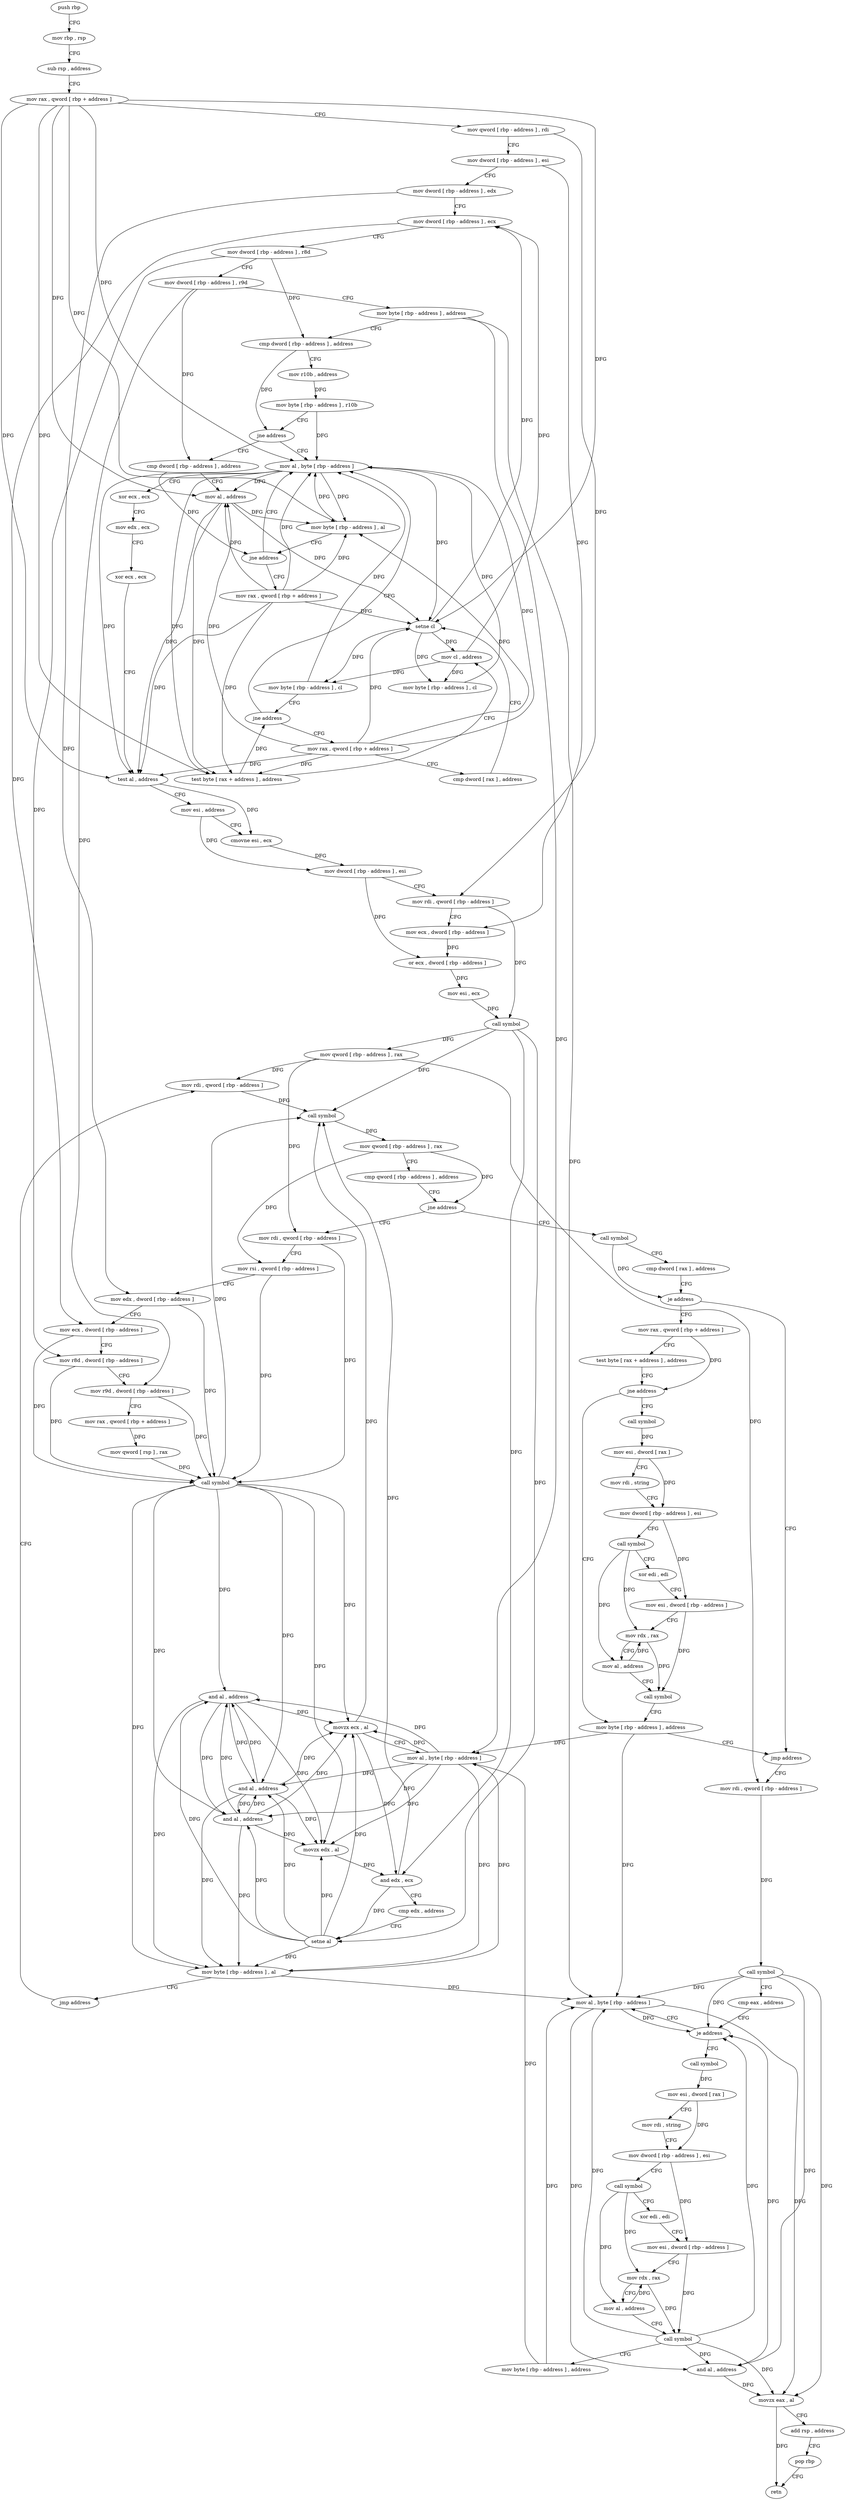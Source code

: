digraph "func" {
"4205136" [label = "push rbp" ]
"4205137" [label = "mov rbp , rsp" ]
"4205140" [label = "sub rsp , address" ]
"4205144" [label = "mov rax , qword [ rbp + address ]" ]
"4205148" [label = "mov qword [ rbp - address ] , rdi" ]
"4205152" [label = "mov dword [ rbp - address ] , esi" ]
"4205155" [label = "mov dword [ rbp - address ] , edx" ]
"4205158" [label = "mov dword [ rbp - address ] , ecx" ]
"4205161" [label = "mov dword [ rbp - address ] , r8d" ]
"4205165" [label = "mov dword [ rbp - address ] , r9d" ]
"4205169" [label = "mov byte [ rbp - address ] , address" ]
"4205173" [label = "cmp dword [ rbp - address ] , address" ]
"4205177" [label = "mov r10b , address" ]
"4205180" [label = "mov byte [ rbp - address ] , r10b" ]
"4205184" [label = "jne address" ]
"4205237" [label = "mov al , byte [ rbp - address ]" ]
"4205190" [label = "cmp dword [ rbp - address ] , address" ]
"4205240" [label = "xor ecx , ecx" ]
"4205242" [label = "mov edx , ecx" ]
"4205244" [label = "xor ecx , ecx" ]
"4205246" [label = "test al , address" ]
"4205248" [label = "mov esi , address" ]
"4205253" [label = "cmovne esi , ecx" ]
"4205256" [label = "mov dword [ rbp - address ] , esi" ]
"4205259" [label = "mov rdi , qword [ rbp - address ]" ]
"4205263" [label = "mov ecx , dword [ rbp - address ]" ]
"4205266" [label = "or ecx , dword [ rbp - address ]" ]
"4205269" [label = "mov esi , ecx" ]
"4205271" [label = "call symbol" ]
"4205276" [label = "mov qword [ rbp - address ] , rax" ]
"4205280" [label = "mov rdi , qword [ rbp - address ]" ]
"4205194" [label = "mov al , address" ]
"4205196" [label = "mov byte [ rbp - address ] , al" ]
"4205199" [label = "jne address" ]
"4205205" [label = "mov rax , qword [ rbp + address ]" ]
"4205381" [label = "mov rdi , qword [ rbp - address ]" ]
"4205385" [label = "mov rsi , qword [ rbp - address ]" ]
"4205389" [label = "mov edx , dword [ rbp - address ]" ]
"4205392" [label = "mov ecx , dword [ rbp - address ]" ]
"4205395" [label = "mov r8d , dword [ rbp - address ]" ]
"4205399" [label = "mov r9d , dword [ rbp - address ]" ]
"4205403" [label = "mov rax , qword [ rbp + address ]" ]
"4205407" [label = "mov qword [ rsp ] , rax" ]
"4205411" [label = "call symbol" ]
"4205416" [label = "and al , address" ]
"4205418" [label = "movzx ecx , al" ]
"4205421" [label = "mov al , byte [ rbp - address ]" ]
"4205424" [label = "and al , address" ]
"4205426" [label = "movzx edx , al" ]
"4205429" [label = "and edx , ecx" ]
"4205431" [label = "cmp edx , address" ]
"4205434" [label = "setne al" ]
"4205437" [label = "and al , address" ]
"4205439" [label = "mov byte [ rbp - address ] , al" ]
"4205442" [label = "jmp address" ]
"4205304" [label = "call symbol" ]
"4205309" [label = "cmp dword [ rax ] , address" ]
"4205312" [label = "je address" ]
"4205376" [label = "jmp address" ]
"4205318" [label = "mov rax , qword [ rbp + address ]" ]
"4205209" [label = "test byte [ rax + address ] , address" ]
"4205213" [label = "mov cl , address" ]
"4205215" [label = "mov byte [ rbp - address ] , cl" ]
"4205218" [label = "jne address" ]
"4205224" [label = "mov rax , qword [ rbp + address ]" ]
"4205284" [label = "call symbol" ]
"4205289" [label = "mov qword [ rbp - address ] , rax" ]
"4205293" [label = "cmp qword [ rbp - address ] , address" ]
"4205298" [label = "jne address" ]
"4205447" [label = "mov rdi , qword [ rbp - address ]" ]
"4205322" [label = "test byte [ rax + address ] , address" ]
"4205326" [label = "jne address" ]
"4205372" [label = "mov byte [ rbp - address ] , address" ]
"4205332" [label = "call symbol" ]
"4205228" [label = "cmp dword [ rax ] , address" ]
"4205231" [label = "setne cl" ]
"4205234" [label = "mov byte [ rbp - address ] , cl" ]
"4205451" [label = "call symbol" ]
"4205456" [label = "cmp eax , address" ]
"4205459" [label = "je address" ]
"4205509" [label = "mov al , byte [ rbp - address ]" ]
"4205465" [label = "call symbol" ]
"4205337" [label = "mov esi , dword [ rax ]" ]
"4205339" [label = "mov rdi , string" ]
"4205349" [label = "mov dword [ rbp - address ] , esi" ]
"4205352" [label = "call symbol" ]
"4205357" [label = "xor edi , edi" ]
"4205359" [label = "mov esi , dword [ rbp - address ]" ]
"4205362" [label = "mov rdx , rax" ]
"4205365" [label = "mov al , address" ]
"4205367" [label = "call symbol" ]
"4205512" [label = "and al , address" ]
"4205514" [label = "movzx eax , al" ]
"4205517" [label = "add rsp , address" ]
"4205521" [label = "pop rbp" ]
"4205522" [label = "retn" ]
"4205470" [label = "mov esi , dword [ rax ]" ]
"4205472" [label = "mov rdi , string" ]
"4205482" [label = "mov dword [ rbp - address ] , esi" ]
"4205485" [label = "call symbol" ]
"4205490" [label = "xor edi , edi" ]
"4205492" [label = "mov esi , dword [ rbp - address ]" ]
"4205495" [label = "mov rdx , rax" ]
"4205498" [label = "mov al , address" ]
"4205500" [label = "call symbol" ]
"4205505" [label = "mov byte [ rbp - address ] , address" ]
"4205136" -> "4205137" [ label = "CFG" ]
"4205137" -> "4205140" [ label = "CFG" ]
"4205140" -> "4205144" [ label = "CFG" ]
"4205144" -> "4205148" [ label = "CFG" ]
"4205144" -> "4205237" [ label = "DFG" ]
"4205144" -> "4205246" [ label = "DFG" ]
"4205144" -> "4205194" [ label = "DFG" ]
"4205144" -> "4205196" [ label = "DFG" ]
"4205144" -> "4205209" [ label = "DFG" ]
"4205144" -> "4205231" [ label = "DFG" ]
"4205148" -> "4205152" [ label = "CFG" ]
"4205148" -> "4205259" [ label = "DFG" ]
"4205152" -> "4205155" [ label = "CFG" ]
"4205152" -> "4205263" [ label = "DFG" ]
"4205155" -> "4205158" [ label = "CFG" ]
"4205155" -> "4205389" [ label = "DFG" ]
"4205158" -> "4205161" [ label = "CFG" ]
"4205158" -> "4205392" [ label = "DFG" ]
"4205161" -> "4205165" [ label = "CFG" ]
"4205161" -> "4205173" [ label = "DFG" ]
"4205161" -> "4205395" [ label = "DFG" ]
"4205165" -> "4205169" [ label = "CFG" ]
"4205165" -> "4205190" [ label = "DFG" ]
"4205165" -> "4205399" [ label = "DFG" ]
"4205169" -> "4205173" [ label = "CFG" ]
"4205169" -> "4205421" [ label = "DFG" ]
"4205169" -> "4205509" [ label = "DFG" ]
"4205173" -> "4205177" [ label = "CFG" ]
"4205173" -> "4205184" [ label = "DFG" ]
"4205177" -> "4205180" [ label = "DFG" ]
"4205180" -> "4205184" [ label = "CFG" ]
"4205180" -> "4205237" [ label = "DFG" ]
"4205184" -> "4205237" [ label = "CFG" ]
"4205184" -> "4205190" [ label = "CFG" ]
"4205237" -> "4205240" [ label = "CFG" ]
"4205237" -> "4205246" [ label = "DFG" ]
"4205237" -> "4205194" [ label = "DFG" ]
"4205237" -> "4205196" [ label = "DFG" ]
"4205237" -> "4205209" [ label = "DFG" ]
"4205237" -> "4205231" [ label = "DFG" ]
"4205190" -> "4205194" [ label = "CFG" ]
"4205190" -> "4205199" [ label = "DFG" ]
"4205240" -> "4205242" [ label = "CFG" ]
"4205242" -> "4205244" [ label = "CFG" ]
"4205244" -> "4205246" [ label = "CFG" ]
"4205246" -> "4205248" [ label = "CFG" ]
"4205246" -> "4205253" [ label = "DFG" ]
"4205248" -> "4205253" [ label = "CFG" ]
"4205248" -> "4205256" [ label = "DFG" ]
"4205253" -> "4205256" [ label = "DFG" ]
"4205256" -> "4205259" [ label = "CFG" ]
"4205256" -> "4205266" [ label = "DFG" ]
"4205259" -> "4205263" [ label = "CFG" ]
"4205259" -> "4205271" [ label = "DFG" ]
"4205263" -> "4205266" [ label = "DFG" ]
"4205266" -> "4205269" [ label = "DFG" ]
"4205269" -> "4205271" [ label = "DFG" ]
"4205271" -> "4205276" [ label = "DFG" ]
"4205271" -> "4205284" [ label = "DFG" ]
"4205271" -> "4205429" [ label = "DFG" ]
"4205271" -> "4205434" [ label = "DFG" ]
"4205276" -> "4205280" [ label = "DFG" ]
"4205276" -> "4205381" [ label = "DFG" ]
"4205276" -> "4205447" [ label = "DFG" ]
"4205280" -> "4205284" [ label = "DFG" ]
"4205194" -> "4205196" [ label = "DFG" ]
"4205194" -> "4205246" [ label = "DFG" ]
"4205194" -> "4205209" [ label = "DFG" ]
"4205194" -> "4205231" [ label = "DFG" ]
"4205196" -> "4205199" [ label = "CFG" ]
"4205196" -> "4205237" [ label = "DFG" ]
"4205199" -> "4205237" [ label = "CFG" ]
"4205199" -> "4205205" [ label = "CFG" ]
"4205205" -> "4205209" [ label = "DFG" ]
"4205205" -> "4205246" [ label = "DFG" ]
"4205205" -> "4205194" [ label = "DFG" ]
"4205205" -> "4205196" [ label = "DFG" ]
"4205205" -> "4205237" [ label = "DFG" ]
"4205205" -> "4205231" [ label = "DFG" ]
"4205381" -> "4205385" [ label = "CFG" ]
"4205381" -> "4205411" [ label = "DFG" ]
"4205385" -> "4205389" [ label = "CFG" ]
"4205385" -> "4205411" [ label = "DFG" ]
"4205389" -> "4205392" [ label = "CFG" ]
"4205389" -> "4205411" [ label = "DFG" ]
"4205392" -> "4205395" [ label = "CFG" ]
"4205392" -> "4205411" [ label = "DFG" ]
"4205395" -> "4205399" [ label = "CFG" ]
"4205395" -> "4205411" [ label = "DFG" ]
"4205399" -> "4205403" [ label = "CFG" ]
"4205399" -> "4205411" [ label = "DFG" ]
"4205403" -> "4205407" [ label = "DFG" ]
"4205407" -> "4205411" [ label = "DFG" ]
"4205411" -> "4205416" [ label = "DFG" ]
"4205411" -> "4205284" [ label = "DFG" ]
"4205411" -> "4205418" [ label = "DFG" ]
"4205411" -> "4205424" [ label = "DFG" ]
"4205411" -> "4205426" [ label = "DFG" ]
"4205411" -> "4205437" [ label = "DFG" ]
"4205411" -> "4205439" [ label = "DFG" ]
"4205416" -> "4205418" [ label = "DFG" ]
"4205416" -> "4205424" [ label = "DFG" ]
"4205416" -> "4205426" [ label = "DFG" ]
"4205416" -> "4205437" [ label = "DFG" ]
"4205416" -> "4205439" [ label = "DFG" ]
"4205418" -> "4205421" [ label = "CFG" ]
"4205418" -> "4205284" [ label = "DFG" ]
"4205418" -> "4205429" [ label = "DFG" ]
"4205421" -> "4205424" [ label = "DFG" ]
"4205421" -> "4205416" [ label = "DFG" ]
"4205421" -> "4205418" [ label = "DFG" ]
"4205421" -> "4205426" [ label = "DFG" ]
"4205421" -> "4205437" [ label = "DFG" ]
"4205421" -> "4205439" [ label = "DFG" ]
"4205424" -> "4205426" [ label = "DFG" ]
"4205424" -> "4205416" [ label = "DFG" ]
"4205424" -> "4205418" [ label = "DFG" ]
"4205424" -> "4205437" [ label = "DFG" ]
"4205424" -> "4205439" [ label = "DFG" ]
"4205426" -> "4205429" [ label = "DFG" ]
"4205429" -> "4205431" [ label = "CFG" ]
"4205429" -> "4205284" [ label = "DFG" ]
"4205429" -> "4205434" [ label = "DFG" ]
"4205431" -> "4205434" [ label = "CFG" ]
"4205434" -> "4205437" [ label = "DFG" ]
"4205434" -> "4205416" [ label = "DFG" ]
"4205434" -> "4205418" [ label = "DFG" ]
"4205434" -> "4205424" [ label = "DFG" ]
"4205434" -> "4205426" [ label = "DFG" ]
"4205434" -> "4205439" [ label = "DFG" ]
"4205437" -> "4205439" [ label = "DFG" ]
"4205437" -> "4205416" [ label = "DFG" ]
"4205437" -> "4205418" [ label = "DFG" ]
"4205437" -> "4205424" [ label = "DFG" ]
"4205437" -> "4205426" [ label = "DFG" ]
"4205439" -> "4205442" [ label = "CFG" ]
"4205439" -> "4205421" [ label = "DFG" ]
"4205439" -> "4205509" [ label = "DFG" ]
"4205442" -> "4205280" [ label = "CFG" ]
"4205304" -> "4205309" [ label = "CFG" ]
"4205304" -> "4205312" [ label = "DFG" ]
"4205309" -> "4205312" [ label = "CFG" ]
"4205312" -> "4205376" [ label = "CFG" ]
"4205312" -> "4205318" [ label = "CFG" ]
"4205376" -> "4205447" [ label = "CFG" ]
"4205318" -> "4205322" [ label = "CFG" ]
"4205318" -> "4205326" [ label = "DFG" ]
"4205209" -> "4205213" [ label = "CFG" ]
"4205209" -> "4205218" [ label = "DFG" ]
"4205213" -> "4205215" [ label = "DFG" ]
"4205213" -> "4205158" [ label = "DFG" ]
"4205213" -> "4205234" [ label = "DFG" ]
"4205215" -> "4205218" [ label = "CFG" ]
"4205215" -> "4205237" [ label = "DFG" ]
"4205218" -> "4205237" [ label = "CFG" ]
"4205218" -> "4205224" [ label = "CFG" ]
"4205224" -> "4205228" [ label = "CFG" ]
"4205224" -> "4205246" [ label = "DFG" ]
"4205224" -> "4205194" [ label = "DFG" ]
"4205224" -> "4205196" [ label = "DFG" ]
"4205224" -> "4205209" [ label = "DFG" ]
"4205224" -> "4205237" [ label = "DFG" ]
"4205224" -> "4205231" [ label = "DFG" ]
"4205284" -> "4205289" [ label = "DFG" ]
"4205289" -> "4205293" [ label = "CFG" ]
"4205289" -> "4205298" [ label = "DFG" ]
"4205289" -> "4205385" [ label = "DFG" ]
"4205293" -> "4205298" [ label = "CFG" ]
"4205298" -> "4205381" [ label = "CFG" ]
"4205298" -> "4205304" [ label = "CFG" ]
"4205447" -> "4205451" [ label = "DFG" ]
"4205322" -> "4205326" [ label = "CFG" ]
"4205326" -> "4205372" [ label = "CFG" ]
"4205326" -> "4205332" [ label = "CFG" ]
"4205372" -> "4205376" [ label = "CFG" ]
"4205372" -> "4205421" [ label = "DFG" ]
"4205372" -> "4205509" [ label = "DFG" ]
"4205332" -> "4205337" [ label = "DFG" ]
"4205228" -> "4205231" [ label = "CFG" ]
"4205231" -> "4205234" [ label = "DFG" ]
"4205231" -> "4205158" [ label = "DFG" ]
"4205231" -> "4205213" [ label = "DFG" ]
"4205231" -> "4205215" [ label = "DFG" ]
"4205234" -> "4205237" [ label = "DFG" ]
"4205451" -> "4205456" [ label = "CFG" ]
"4205451" -> "4205459" [ label = "DFG" ]
"4205451" -> "4205509" [ label = "DFG" ]
"4205451" -> "4205512" [ label = "DFG" ]
"4205451" -> "4205514" [ label = "DFG" ]
"4205456" -> "4205459" [ label = "CFG" ]
"4205459" -> "4205509" [ label = "CFG" ]
"4205459" -> "4205465" [ label = "CFG" ]
"4205509" -> "4205512" [ label = "DFG" ]
"4205509" -> "4205459" [ label = "DFG" ]
"4205509" -> "4205514" [ label = "DFG" ]
"4205465" -> "4205470" [ label = "DFG" ]
"4205337" -> "4205339" [ label = "CFG" ]
"4205337" -> "4205349" [ label = "DFG" ]
"4205339" -> "4205349" [ label = "CFG" ]
"4205349" -> "4205352" [ label = "CFG" ]
"4205349" -> "4205359" [ label = "DFG" ]
"4205352" -> "4205357" [ label = "CFG" ]
"4205352" -> "4205362" [ label = "DFG" ]
"4205352" -> "4205365" [ label = "DFG" ]
"4205357" -> "4205359" [ label = "CFG" ]
"4205359" -> "4205362" [ label = "CFG" ]
"4205359" -> "4205367" [ label = "DFG" ]
"4205362" -> "4205365" [ label = "CFG" ]
"4205362" -> "4205367" [ label = "DFG" ]
"4205365" -> "4205367" [ label = "CFG" ]
"4205365" -> "4205362" [ label = "DFG" ]
"4205367" -> "4205372" [ label = "CFG" ]
"4205512" -> "4205514" [ label = "DFG" ]
"4205512" -> "4205459" [ label = "DFG" ]
"4205514" -> "4205517" [ label = "CFG" ]
"4205514" -> "4205522" [ label = "DFG" ]
"4205517" -> "4205521" [ label = "CFG" ]
"4205521" -> "4205522" [ label = "CFG" ]
"4205470" -> "4205472" [ label = "CFG" ]
"4205470" -> "4205482" [ label = "DFG" ]
"4205472" -> "4205482" [ label = "CFG" ]
"4205482" -> "4205485" [ label = "CFG" ]
"4205482" -> "4205492" [ label = "DFG" ]
"4205485" -> "4205490" [ label = "CFG" ]
"4205485" -> "4205495" [ label = "DFG" ]
"4205485" -> "4205498" [ label = "DFG" ]
"4205490" -> "4205492" [ label = "CFG" ]
"4205492" -> "4205495" [ label = "CFG" ]
"4205492" -> "4205500" [ label = "DFG" ]
"4205495" -> "4205498" [ label = "CFG" ]
"4205495" -> "4205500" [ label = "DFG" ]
"4205498" -> "4205500" [ label = "CFG" ]
"4205498" -> "4205495" [ label = "DFG" ]
"4205500" -> "4205505" [ label = "CFG" ]
"4205500" -> "4205459" [ label = "DFG" ]
"4205500" -> "4205512" [ label = "DFG" ]
"4205500" -> "4205514" [ label = "DFG" ]
"4205500" -> "4205509" [ label = "DFG" ]
"4205505" -> "4205509" [ label = "DFG" ]
"4205505" -> "4205421" [ label = "DFG" ]
}
